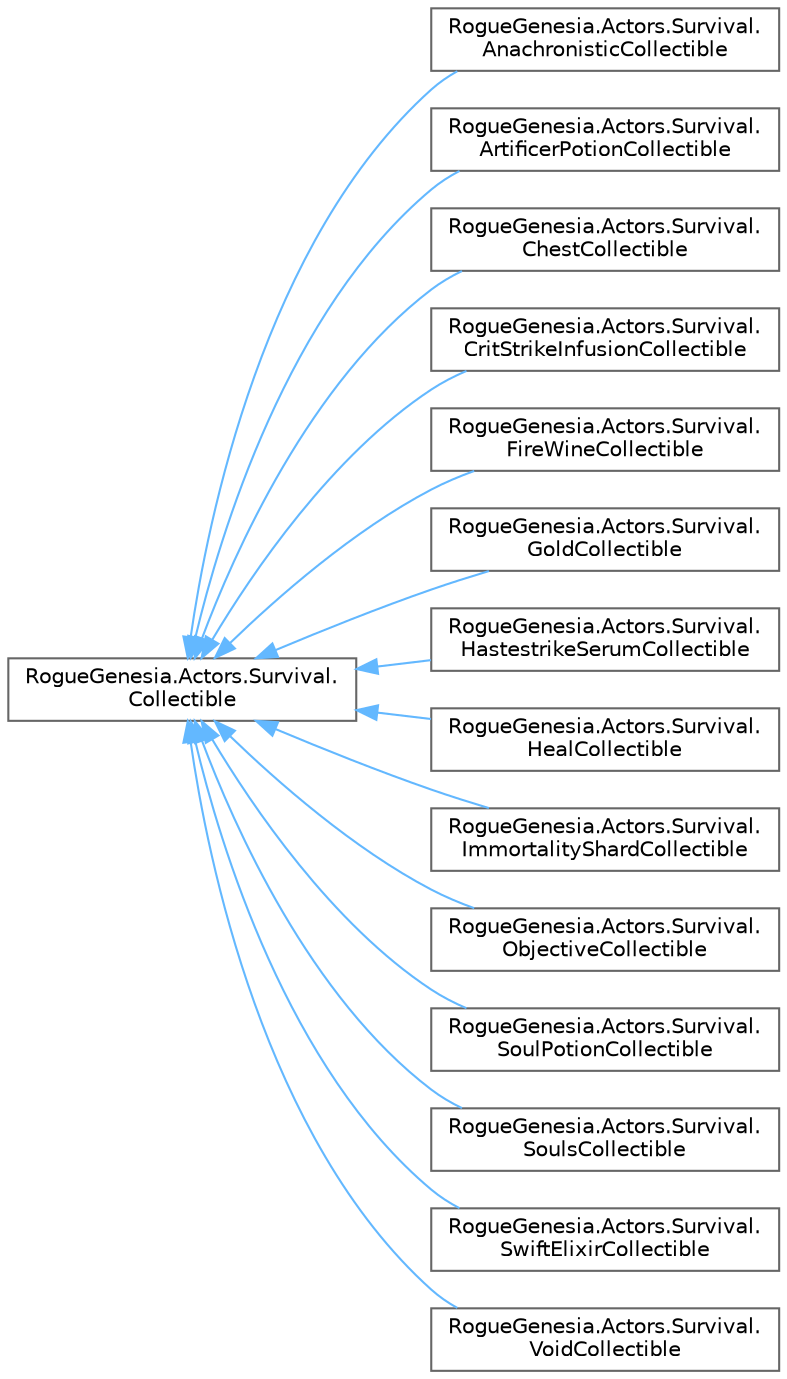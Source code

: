 digraph "Graphical Class Hierarchy"
{
 // LATEX_PDF_SIZE
  bgcolor="transparent";
  edge [fontname=Helvetica,fontsize=10,labelfontname=Helvetica,labelfontsize=10];
  node [fontname=Helvetica,fontsize=10,shape=box,height=0.2,width=0.4];
  rankdir="LR";
  Node0 [label="RogueGenesia.Actors.Survival.\lCollectible",height=0.2,width=0.4,color="grey40", fillcolor="white", style="filled",URL="$class_rogue_genesia_1_1_actors_1_1_survival_1_1_collectible.html",tooltip=" "];
  Node0 -> Node1 [dir="back",color="steelblue1",style="solid"];
  Node1 [label="RogueGenesia.Actors.Survival.\lAnachronisticCollectible",height=0.2,width=0.4,color="grey40", fillcolor="white", style="filled",URL="$class_rogue_genesia_1_1_actors_1_1_survival_1_1_anachronistic_collectible.html",tooltip=" "];
  Node0 -> Node2 [dir="back",color="steelblue1",style="solid"];
  Node2 [label="RogueGenesia.Actors.Survival.\lArtificerPotionCollectible",height=0.2,width=0.4,color="grey40", fillcolor="white", style="filled",URL="$class_rogue_genesia_1_1_actors_1_1_survival_1_1_artificer_potion_collectible.html",tooltip=" "];
  Node0 -> Node3 [dir="back",color="steelblue1",style="solid"];
  Node3 [label="RogueGenesia.Actors.Survival.\lChestCollectible",height=0.2,width=0.4,color="grey40", fillcolor="white", style="filled",URL="$class_rogue_genesia_1_1_actors_1_1_survival_1_1_chest_collectible.html",tooltip=" "];
  Node0 -> Node4 [dir="back",color="steelblue1",style="solid"];
  Node4 [label="RogueGenesia.Actors.Survival.\lCritStrikeInfusionCollectible",height=0.2,width=0.4,color="grey40", fillcolor="white", style="filled",URL="$class_rogue_genesia_1_1_actors_1_1_survival_1_1_crit_strike_infusion_collectible.html",tooltip=" "];
  Node0 -> Node5 [dir="back",color="steelblue1",style="solid"];
  Node5 [label="RogueGenesia.Actors.Survival.\lFireWineCollectible",height=0.2,width=0.4,color="grey40", fillcolor="white", style="filled",URL="$class_rogue_genesia_1_1_actors_1_1_survival_1_1_fire_wine_collectible.html",tooltip=" "];
  Node0 -> Node6 [dir="back",color="steelblue1",style="solid"];
  Node6 [label="RogueGenesia.Actors.Survival.\lGoldCollectible",height=0.2,width=0.4,color="grey40", fillcolor="white", style="filled",URL="$class_rogue_genesia_1_1_actors_1_1_survival_1_1_gold_collectible.html",tooltip=" "];
  Node0 -> Node7 [dir="back",color="steelblue1",style="solid"];
  Node7 [label="RogueGenesia.Actors.Survival.\lHastestrikeSerumCollectible",height=0.2,width=0.4,color="grey40", fillcolor="white", style="filled",URL="$class_rogue_genesia_1_1_actors_1_1_survival_1_1_hastestrike_serum_collectible.html",tooltip=" "];
  Node0 -> Node8 [dir="back",color="steelblue1",style="solid"];
  Node8 [label="RogueGenesia.Actors.Survival.\lHealCollectible",height=0.2,width=0.4,color="grey40", fillcolor="white", style="filled",URL="$class_rogue_genesia_1_1_actors_1_1_survival_1_1_heal_collectible.html",tooltip=" "];
  Node0 -> Node9 [dir="back",color="steelblue1",style="solid"];
  Node9 [label="RogueGenesia.Actors.Survival.\lImmortalityShardCollectible",height=0.2,width=0.4,color="grey40", fillcolor="white", style="filled",URL="$class_rogue_genesia_1_1_actors_1_1_survival_1_1_immortality_shard_collectible.html",tooltip=" "];
  Node0 -> Node10 [dir="back",color="steelblue1",style="solid"];
  Node10 [label="RogueGenesia.Actors.Survival.\lObjectiveCollectible",height=0.2,width=0.4,color="grey40", fillcolor="white", style="filled",URL="$class_rogue_genesia_1_1_actors_1_1_survival_1_1_objective_collectible.html",tooltip=" "];
  Node0 -> Node11 [dir="back",color="steelblue1",style="solid"];
  Node11 [label="RogueGenesia.Actors.Survival.\lSoulPotionCollectible",height=0.2,width=0.4,color="grey40", fillcolor="white", style="filled",URL="$class_rogue_genesia_1_1_actors_1_1_survival_1_1_soul_potion_collectible.html",tooltip=" "];
  Node0 -> Node12 [dir="back",color="steelblue1",style="solid"];
  Node12 [label="RogueGenesia.Actors.Survival.\lSoulsCollectible",height=0.2,width=0.4,color="grey40", fillcolor="white", style="filled",URL="$class_rogue_genesia_1_1_actors_1_1_survival_1_1_souls_collectible.html",tooltip=" "];
  Node0 -> Node13 [dir="back",color="steelblue1",style="solid"];
  Node13 [label="RogueGenesia.Actors.Survival.\lSwiftElixirCollectible",height=0.2,width=0.4,color="grey40", fillcolor="white", style="filled",URL="$class_rogue_genesia_1_1_actors_1_1_survival_1_1_swift_elixir_collectible.html",tooltip=" "];
  Node0 -> Node14 [dir="back",color="steelblue1",style="solid"];
  Node14 [label="RogueGenesia.Actors.Survival.\lVoidCollectible",height=0.2,width=0.4,color="grey40", fillcolor="white", style="filled",URL="$class_rogue_genesia_1_1_actors_1_1_survival_1_1_void_collectible.html",tooltip=" "];
}
